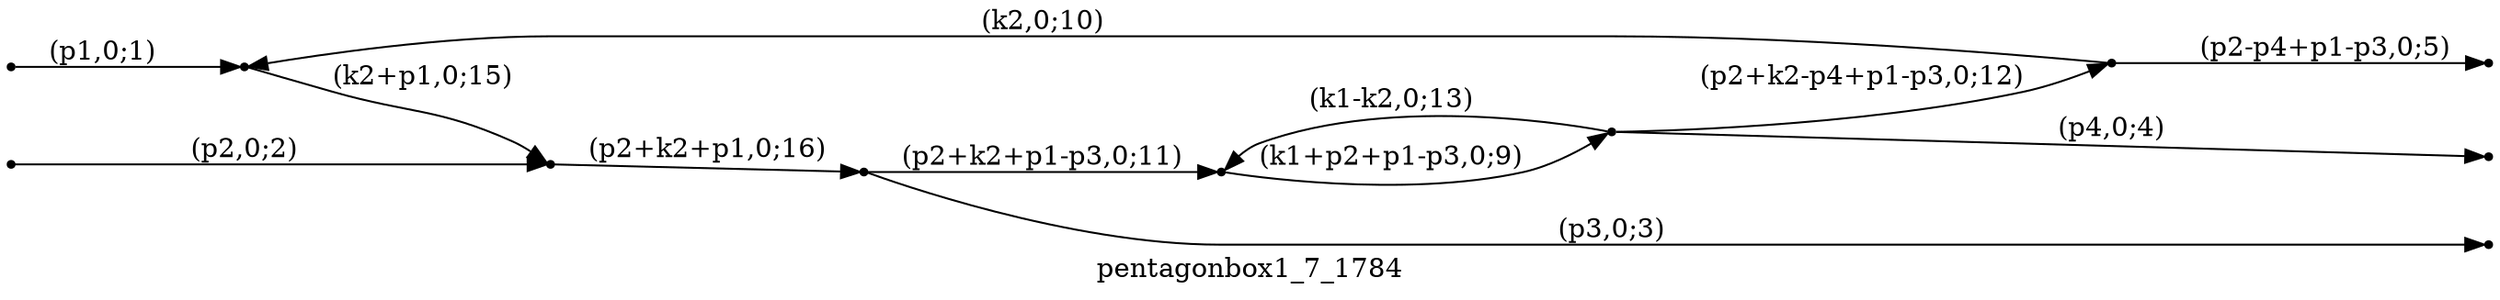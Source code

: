 digraph pentagonbox1_7_1784 {
  label="pentagonbox1_7_1784";
  rankdir="LR";
  subgraph edges {
    -1 -> 5 [label="(p1,0;1)"];
    -2 -> 6 [label="(p2,0;2)"];
    2 -> -3 [label="(p3,0;3)"];
    4 -> -4 [label="(p4,0;4)"];
    1 -> -5 [label="(p2-p4+p1-p3,0;5)"];
    3 -> 4 [label="(k1+p2+p1-p3,0;9)"];
    1 -> 5 [label="(k2,0;10)"];
    2 -> 3 [label="(p2+k2+p1-p3,0;11)"];
    4 -> 1 [label="(p2+k2-p4+p1-p3,0;12)"];
    4 -> 3 [label="(k1-k2,0;13)"];
    5 -> 6 [label="(k2+p1,0;15)"];
    6 -> 2 [label="(p2+k2+p1,0;16)"];
  }
  subgraph incoming { rank="source"; -1; -2; }
  subgraph outgoing { rank="sink"; -3; -4; -5; }
-5 [shape=point];
-4 [shape=point];
-3 [shape=point];
-2 [shape=point];
-1 [shape=point];
1 [shape=point];
2 [shape=point];
3 [shape=point];
4 [shape=point];
5 [shape=point];
6 [shape=point];
}

